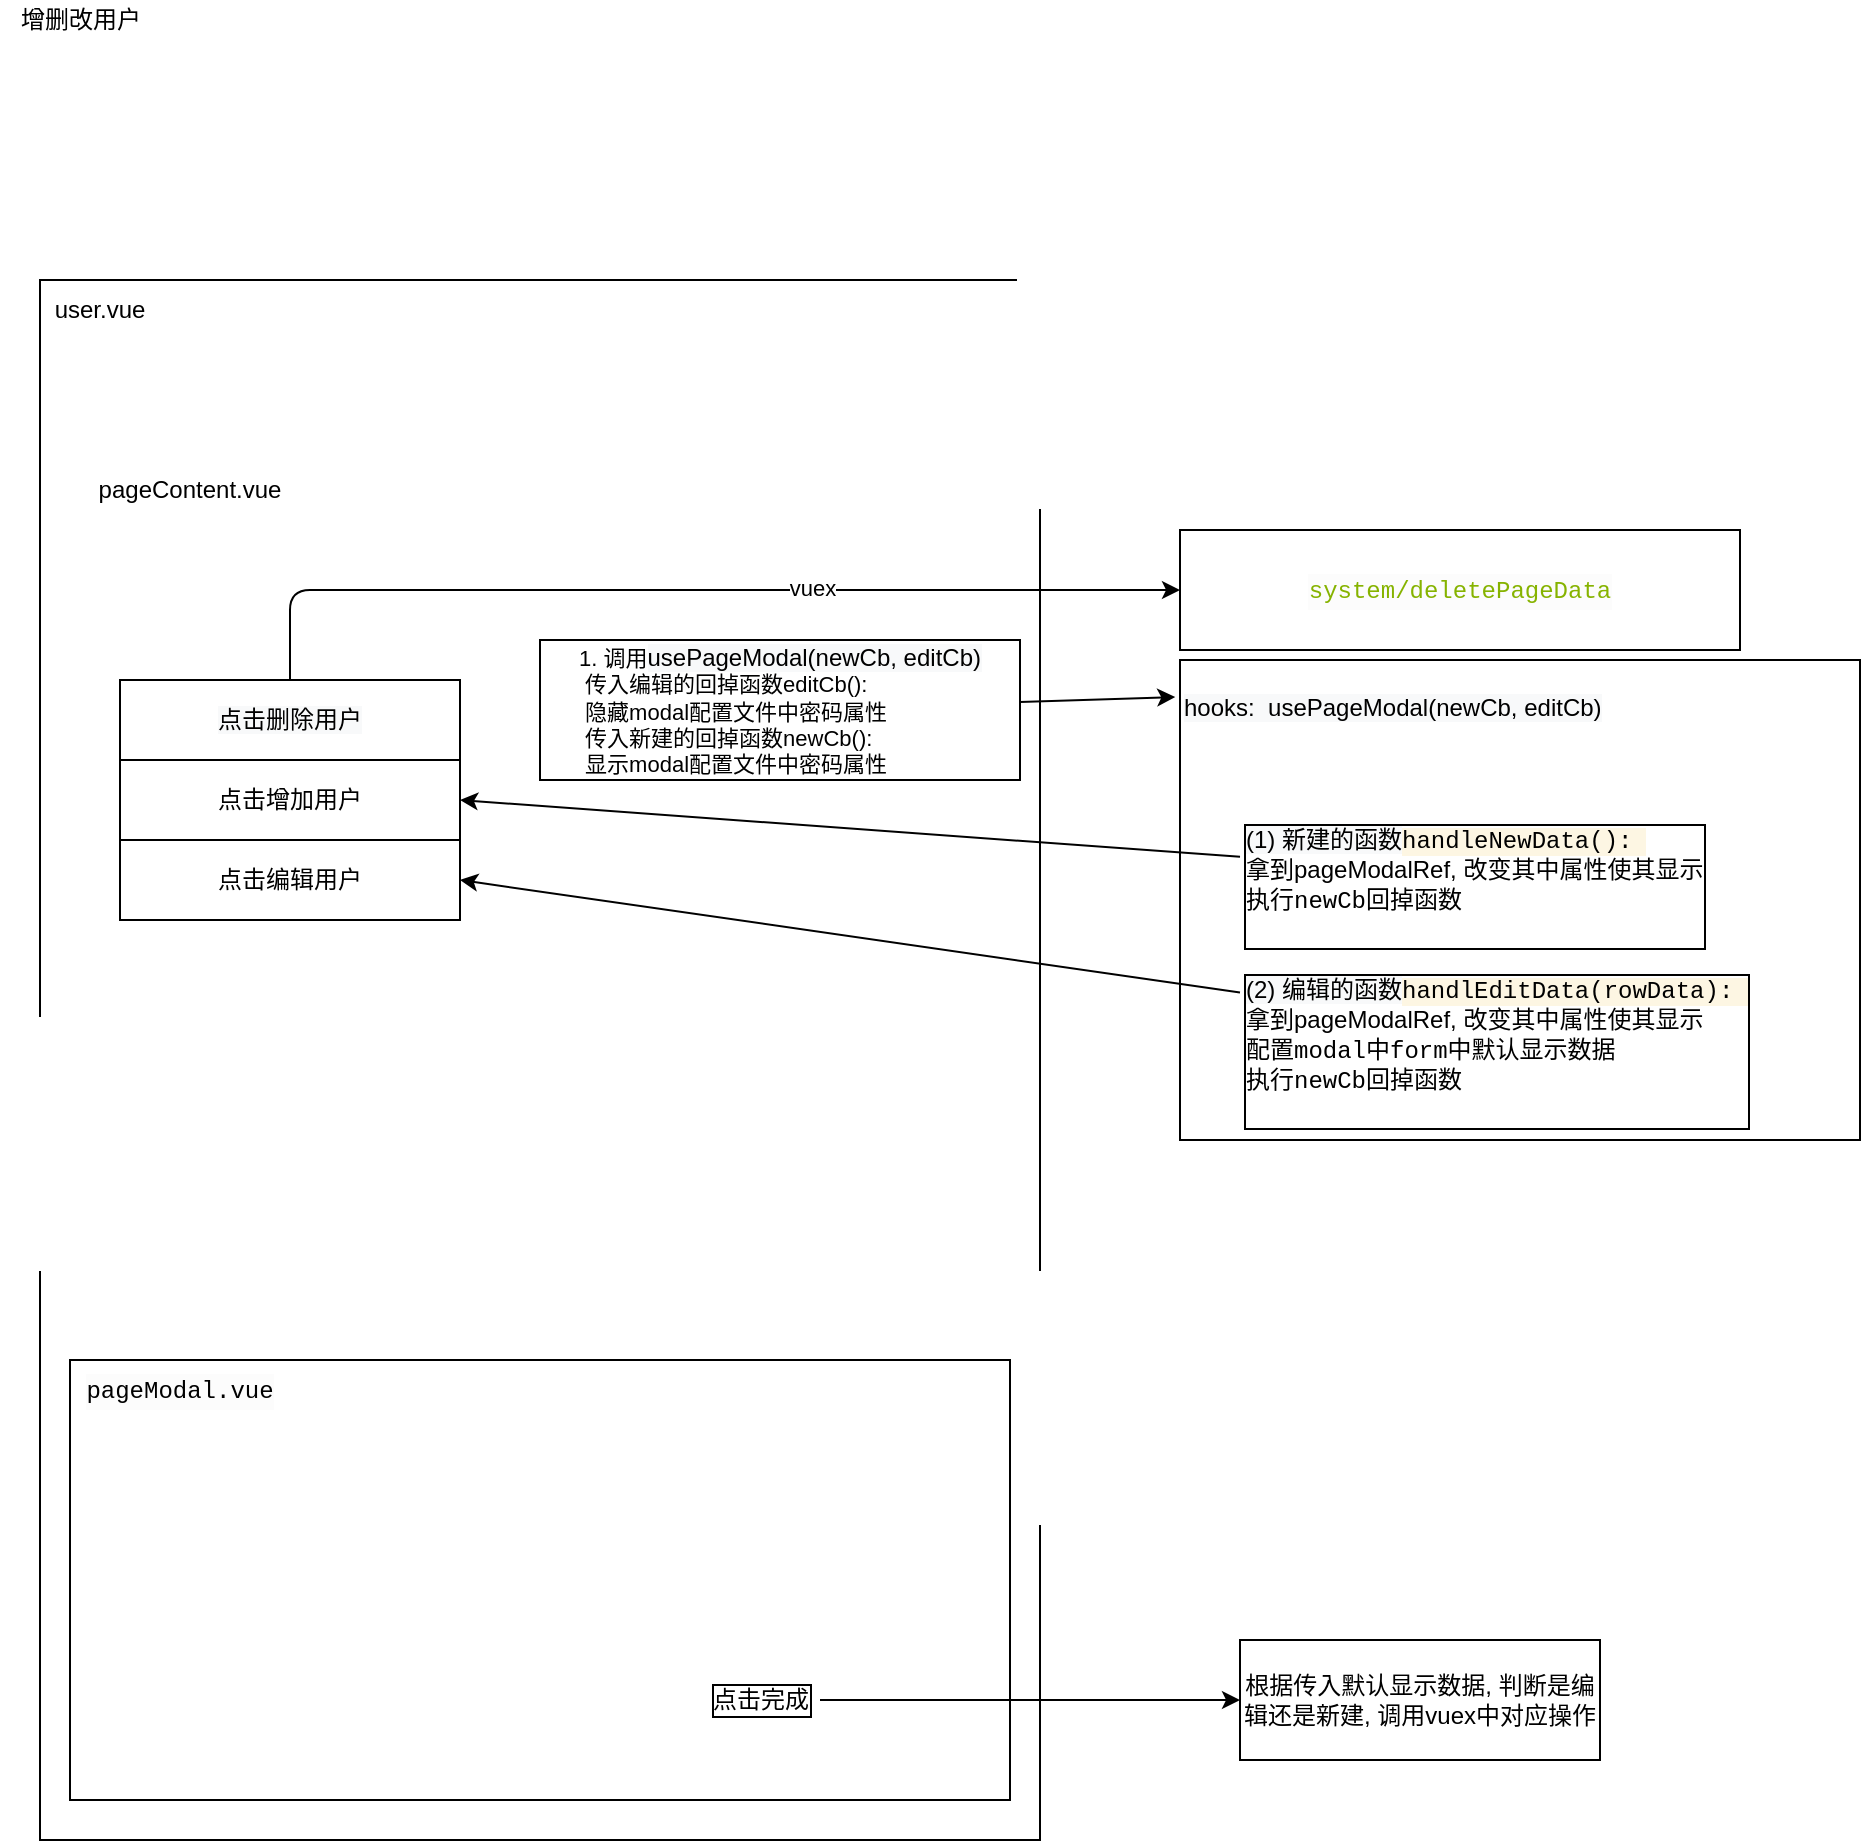<mxfile>
    <diagram id="gfI4GFQ8YTWr5wSVCHE7" name="第 1 页">
        <mxGraphModel dx="998" dy="756" grid="1" gridSize="10" guides="1" tooltips="1" connect="1" arrows="1" fold="1" page="1" pageScale="1" pageWidth="827" pageHeight="1169" math="0" shadow="0">
            <root>
                <mxCell id="0"/>
                <mxCell id="1" parent="0"/>
                <mxCell id="2" value="增删改用户" style="text;html=1;align=center;verticalAlign=middle;resizable=0;points=[];autosize=1;strokeColor=none;fillColor=none;" parent="1" vertex="1">
                    <mxGeometry x="40" y="40" width="80" height="20" as="geometry"/>
                </mxCell>
                <mxCell id="3" value="" style="rounded=0;whiteSpace=wrap;html=1;" parent="1" vertex="1">
                    <mxGeometry x="60" y="180" width="500" height="780" as="geometry"/>
                </mxCell>
                <mxCell id="4" value="user.vue" style="text;html=1;strokeColor=none;fillColor=none;align=center;verticalAlign=middle;whiteSpace=wrap;rounded=0;" parent="1" vertex="1">
                    <mxGeometry x="60" y="180" width="60" height="30" as="geometry"/>
                </mxCell>
                <mxCell id="31" style="edgeStyle=none;html=1;entryX=-0.007;entryY=0.077;entryDx=0;entryDy=0;entryPerimeter=0;fontColor=#000000;" edge="1" parent="1" source="5" target="21">
                    <mxGeometry relative="1" as="geometry"/>
                </mxCell>
                <mxCell id="5" value="&lt;span style=&quot;color: rgb(0 , 0 , 0) ; font-family: &amp;#34;helvetica&amp;#34; ; font-size: 11px ; font-style: normal ; font-weight: 400 ; letter-spacing: normal ; text-indent: 0px ; text-transform: none ; word-spacing: 0px ; background-color: rgb(255 , 255 , 255) ; display: inline ; float: none&quot;&gt;1. 调用&lt;span style=&quot;font-size: 12px ; text-align: left ; background-color: rgb(248 , 249 , 250)&quot;&gt;usePageModal(newCb, editCb)&lt;/span&gt;&lt;br&gt;&lt;div style=&quot;text-align: left&quot;&gt;&amp;nbsp;传入编辑的回掉函数editCb():&lt;/div&gt;&lt;div style=&quot;text-align: left&quot;&gt;&amp;nbsp;隐藏modal配置文件中密码属性&lt;/div&gt;&lt;div style=&quot;text-align: left&quot;&gt;&lt;div&gt;&amp;nbsp;传入新建的回掉函数newCb():&lt;/div&gt;&lt;div&gt;&amp;nbsp;显示modal配置文件中密码属性&lt;/div&gt;&lt;/div&gt;&lt;/span&gt;" style="rounded=0;whiteSpace=wrap;html=1;" parent="1" vertex="1">
                    <mxGeometry x="310" y="360" width="240" height="70" as="geometry"/>
                </mxCell>
                <mxCell id="6" value="pageContent.vue" style="text;html=1;strokeColor=none;fillColor=none;align=center;verticalAlign=middle;whiteSpace=wrap;rounded=0;" parent="1" vertex="1">
                    <mxGeometry x="80" y="270" width="110" height="30" as="geometry"/>
                </mxCell>
                <mxCell id="7" value="" style="rounded=0;whiteSpace=wrap;html=1;" parent="1" vertex="1">
                    <mxGeometry x="75" y="720" width="470" height="220" as="geometry"/>
                </mxCell>
                <mxCell id="9" value="&lt;div style=&quot;background-color: rgb(252 , 252 , 252) ; font-family: &amp;#34;menlo&amp;#34; , &amp;#34;monaco&amp;#34; , &amp;#34;courier new&amp;#34; , monospace ; line-height: 18px&quot;&gt;pageModal.vue&lt;/div&gt;" style="text;html=1;strokeColor=none;fillColor=none;align=center;verticalAlign=middle;whiteSpace=wrap;rounded=0;" parent="1" vertex="1">
                    <mxGeometry x="75" y="720" width="110" height="30" as="geometry"/>
                </mxCell>
                <mxCell id="10" value="&lt;meta charset=&quot;utf-8&quot;&gt;&lt;span style=&quot;color: rgb(0, 0, 0); font-family: helvetica; font-size: 12px; font-style: normal; font-weight: 400; letter-spacing: normal; text-align: center; text-indent: 0px; text-transform: none; word-spacing: 0px; background-color: rgb(248, 249, 250); display: inline; float: none;&quot;&gt;点击删除用户&lt;/span&gt;" style="rounded=0;whiteSpace=wrap;html=1;fontColor=#000000;" parent="1" vertex="1">
                    <mxGeometry x="100" y="380" width="170" height="40" as="geometry"/>
                </mxCell>
                <mxCell id="11" value="点击增加用户" style="rounded=0;whiteSpace=wrap;html=1;fontColor=#000000;" parent="1" vertex="1">
                    <mxGeometry x="100" y="420" width="170" height="40" as="geometry"/>
                </mxCell>
                <mxCell id="12" value="点击编辑用户" style="rounded=0;whiteSpace=wrap;html=1;fontColor=#000000;" parent="1" vertex="1">
                    <mxGeometry x="100" y="460" width="170" height="40" as="geometry"/>
                </mxCell>
                <mxCell id="14" value="&lt;div style=&quot;color: rgb(92 , 97 , 102) ; background-color: rgb(252 , 252 , 252) ; font-family: &amp;#34;menlo&amp;#34; , &amp;#34;monaco&amp;#34; , &amp;#34;courier new&amp;#34; , monospace ; line-height: 18px&quot;&gt;&lt;span style=&quot;color: #86b300&quot;&gt;system/deletePageData&lt;/span&gt;&lt;/div&gt;" style="rounded=0;whiteSpace=wrap;html=1;fontColor=#000000;" parent="1" vertex="1">
                    <mxGeometry x="630" y="305" width="280" height="60" as="geometry"/>
                </mxCell>
                <mxCell id="15" value="" style="endArrow=classic;html=1;fontColor=#000000;entryX=0;entryY=0.5;entryDx=0;entryDy=0;exitX=0.5;exitY=0;exitDx=0;exitDy=0;" parent="1" source="10" target="14" edge="1">
                    <mxGeometry width="50" height="50" relative="1" as="geometry">
                        <mxPoint x="270" y="450" as="sourcePoint"/>
                        <mxPoint x="340.711" y="400" as="targetPoint"/>
                        <Array as="points">
                            <mxPoint x="185" y="335"/>
                        </Array>
                    </mxGeometry>
                </mxCell>
                <mxCell id="16" value="vuex" style="edgeLabel;html=1;align=center;verticalAlign=middle;resizable=0;points=[];fontColor=#000000;" parent="15" vertex="1" connectable="0">
                    <mxGeometry x="0.245" y="1" relative="1" as="geometry">
                        <mxPoint x="1" as="offset"/>
                    </mxGeometry>
                </mxCell>
                <mxCell id="21" value="&lt;br&gt;&lt;br&gt;&lt;div&gt;&lt;span&gt;&lt;br&gt;&lt;/span&gt;&lt;/div&gt;&lt;div&gt;&lt;br&gt;&lt;/div&gt;" style="rounded=0;whiteSpace=wrap;html=1;fontFamily=Helvetica;fontSize=12;fontColor=#000000;align=left;gradientColor=none;" parent="1" vertex="1">
                    <mxGeometry x="630" y="370" width="340" height="240" as="geometry"/>
                </mxCell>
                <mxCell id="23" value="&lt;span style=&quot;color: rgb(0 , 0 , 0) ; font-family: &amp;#34;helvetica&amp;#34; ; font-size: 12px ; font-style: normal ; font-weight: 400 ; letter-spacing: normal ; text-align: left ; text-indent: 0px ; text-transform: none ; word-spacing: 0px ; background-color: rgb(248 , 249 , 250) ; display: inline ; float: none&quot;&gt;hooks:&amp;nbsp; usePageModal(newCb, editCb)&lt;/span&gt;" style="text;whiteSpace=wrap;html=1;" vertex="1" parent="1">
                    <mxGeometry x="630" y="380" width="230" height="30" as="geometry"/>
                </mxCell>
                <mxCell id="36" style="edgeStyle=none;html=1;entryX=1;entryY=0.5;entryDx=0;entryDy=0;fontColor=#000000;" edge="1" parent="1" source="29" target="11">
                    <mxGeometry relative="1" as="geometry"/>
                </mxCell>
                <mxCell id="29" value="&lt;span style=&quot;font-family: &amp;#34;helvetica&amp;#34; ; font-size: 12px ; font-style: normal ; font-weight: 400 ; letter-spacing: normal ; text-align: left ; text-indent: 0px ; text-transform: none ; word-spacing: 0px ; background-color: rgb(248 , 249 , 250) ; display: inline ; float: none&quot;&gt;(1) 新建的函数&lt;/span&gt;&lt;span style=&quot;font-family: &amp;#34;menlo&amp;#34; , &amp;#34;monaco&amp;#34; , &amp;#34;courier new&amp;#34; , monospace&quot;&gt;&lt;span style=&quot;background-color: rgb(253 , 246 , 227)&quot;&gt;handleNewData():&amp;nbsp;&lt;/span&gt;&lt;br&gt;&lt;/span&gt;&lt;span style=&quot;font-family: &amp;#34;helvetica&amp;#34;&quot;&gt;拿到pageModalRef, 改变其中属性使其显示&lt;br&gt;&lt;/span&gt;&lt;span style=&quot;font-family: &amp;#34;menlo&amp;#34; , &amp;#34;monaco&amp;#34; , &amp;#34;courier new&amp;#34; , monospace&quot;&gt;执行newCb回掉函数&lt;br&gt;&lt;br&gt;&lt;/span&gt;" style="text;whiteSpace=wrap;html=1;fontColor=#000000;labelBorderColor=default;" vertex="1" parent="1">
                    <mxGeometry x="660" y="445" width="250" height="65" as="geometry"/>
                </mxCell>
                <mxCell id="37" style="edgeStyle=none;html=1;entryX=1;entryY=0.5;entryDx=0;entryDy=0;fontColor=#000000;" edge="1" parent="1" source="30" target="12">
                    <mxGeometry relative="1" as="geometry"/>
                </mxCell>
                <mxCell id="30" value="&lt;span style=&quot;font-family: &amp;#34;helvetica&amp;#34; ; font-size: 12px ; font-style: normal ; font-weight: 400 ; letter-spacing: normal ; text-align: left ; text-indent: 0px ; text-transform: none ; word-spacing: 0px ; background-color: rgb(248 , 249 , 250) ; display: inline ; float: none&quot;&gt;(2) 编辑的函数&lt;/span&gt;&lt;span style=&quot;font-family: &amp;#34;menlo&amp;#34; , &amp;#34;monaco&amp;#34; , &amp;#34;courier new&amp;#34; , monospace&quot;&gt;&lt;span style=&quot;background-color: rgb(253 , 246 , 227)&quot;&gt;handlEditData(rowData):&amp;nbsp;&lt;/span&gt;&lt;br&gt;&lt;/span&gt;&lt;span style=&quot;font-family: &amp;#34;helvetica&amp;#34;&quot;&gt;拿到pageModalRef, 改变其中属性使其显示&lt;br&gt;&lt;/span&gt;&lt;span style=&quot;font-family: &amp;#34;menlo&amp;#34; , &amp;#34;monaco&amp;#34; , &amp;#34;courier new&amp;#34; , monospace&quot;&gt;配置modal中form中默认显示数据&lt;br&gt;执行newCb回掉函数&lt;br&gt;&lt;br&gt;&lt;/span&gt;" style="text;whiteSpace=wrap;html=1;fontColor=#000000;labelBorderColor=default;" vertex="1" parent="1">
                    <mxGeometry x="660" y="520" width="260" height="70" as="geometry"/>
                </mxCell>
                <mxCell id="39" style="edgeStyle=none;html=1;fontColor=#000000;" edge="1" parent="1" source="38" target="41">
                    <mxGeometry relative="1" as="geometry">
                        <mxPoint x="620" y="890" as="targetPoint"/>
                    </mxGeometry>
                </mxCell>
                <mxCell id="38" value="点击完成" style="text;html=1;align=center;verticalAlign=middle;resizable=0;points=[];autosize=1;strokeColor=none;fillColor=none;fontColor=#000000;labelBorderColor=default;" vertex="1" parent="1">
                    <mxGeometry x="390" y="880" width="60" height="20" as="geometry"/>
                </mxCell>
                <mxCell id="41" value="根据传入默认显示数据, 判断是编辑还是新建, 调用vuex中对应操作" style="rounded=0;whiteSpace=wrap;html=1;labelBackgroundColor=#FFFFFF;labelBorderColor=none;fontColor=#000000;strokeColor=default;" vertex="1" parent="1">
                    <mxGeometry x="660" y="860" width="180" height="60" as="geometry"/>
                </mxCell>
            </root>
        </mxGraphModel>
    </diagram>
</mxfile>

